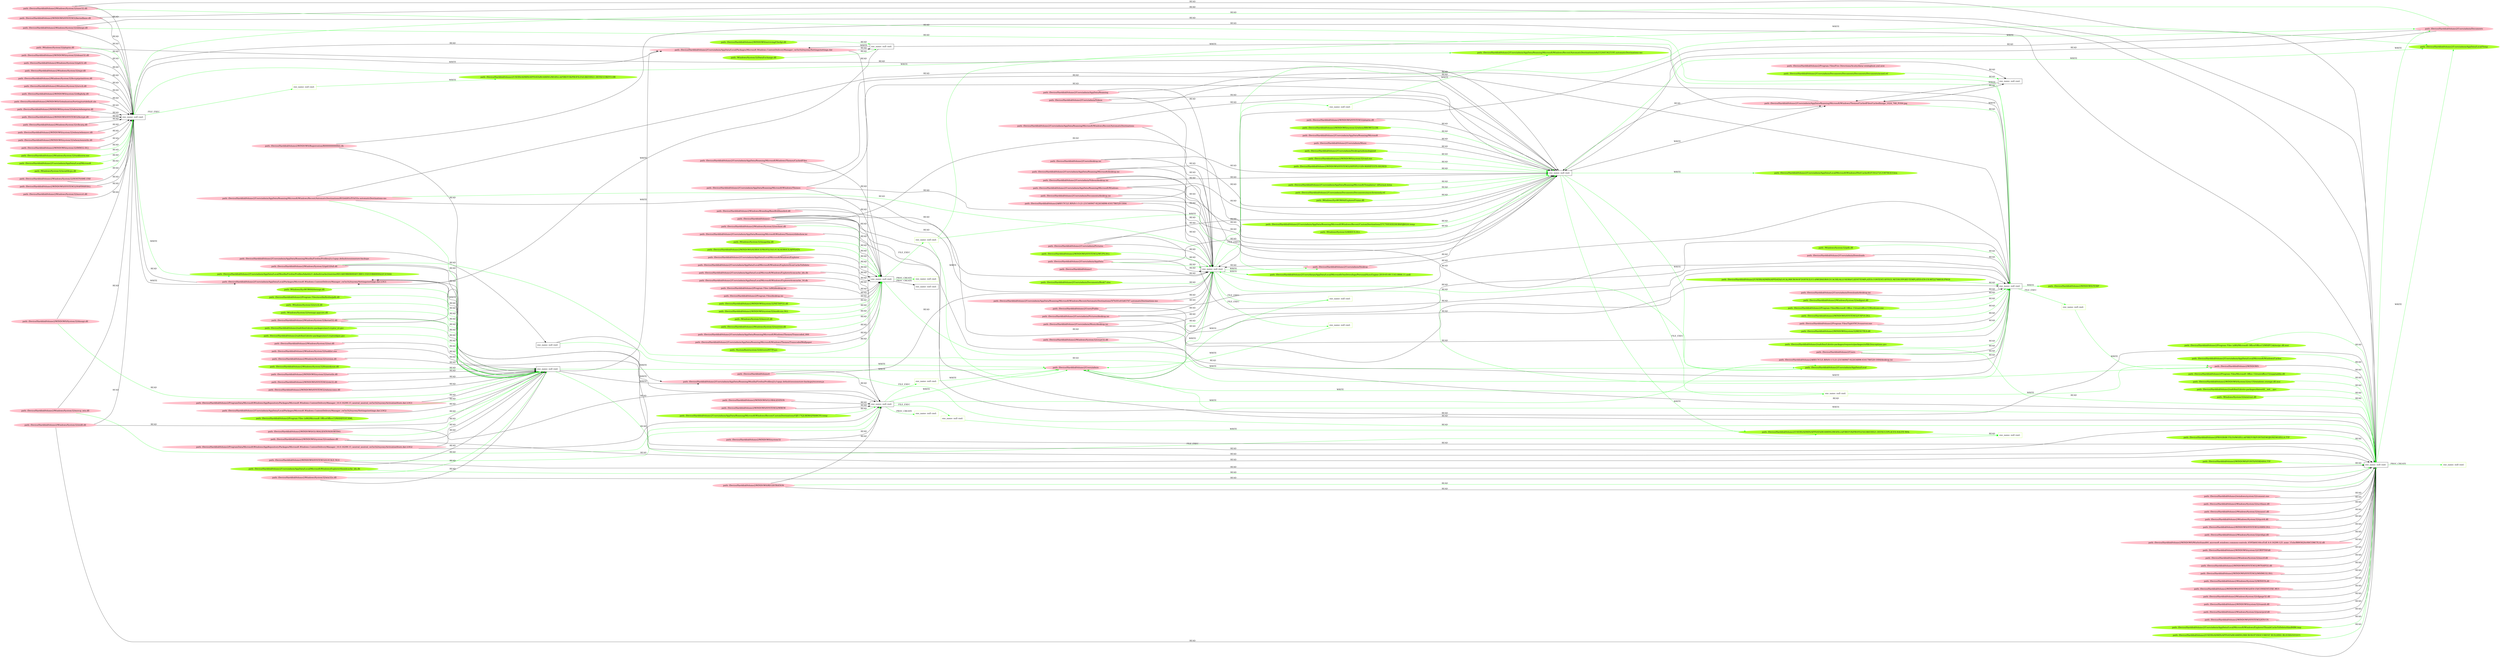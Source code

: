 digraph {
	rankdir=LR
	115 [label="exe_name: null cmd: " color=black shape=box style=solid]
	366 [label="exe_name: null cmd: " color=greenyellow shape=box style=solid]
	115 -> 366 [label=FILE_EXEC color=green]
	117 [label="exe_name: null cmd: " color=black shape=box style=solid]
	379 [label="exe_name: null cmd: " color=greenyellow shape=box style=solid]
	117 -> 379 [label=FILE_EXEC color=green]
	97 [label="exe_name: null cmd: " color=black shape=box style=solid]
	400 [label="exe_name: null cmd: " color=greenyellow shape=box style=solid]
	97 -> 400 [label=FILE_EXEC color=green]
	98 [label="exe_name: null cmd: " color=black shape=box style=solid]
	405 [label="exe_name: null cmd: " color=greenyellow shape=box style=solid]
	98 -> 405 [label=FILE_EXEC color=green]
	98 [label="exe_name: null cmd: " color=black shape=box style=solid]
	412 [label="exe_name: null cmd: " color=greenyellow shape=box style=solid]
	98 -> 412 [label=FILE_EXEC color=green]
	0 [label="exe_name: null cmd: " color=black shape=box style=solid]
	440 [label="exe_name: null cmd: " color=greenyellow shape=box style=solid]
	0 -> 440 [label=FILE_EXEC color=green]
	100 [label="exe_name: null cmd: " color=black shape=box style=solid]
	448 [label="exe_name: null cmd: " color=greenyellow shape=box style=solid]
	100 -> 448 [label=FILE_EXEC color=green]
	100 [label="exe_name: null cmd: " color=black shape=box style=solid]
	453 [label="exe_name: null cmd: " color=greenyellow shape=box style=solid]
	100 -> 453 [label=FILE_EXEC color=green]
	100 [label="exe_name: null cmd: " color=black shape=box style=solid]
	458 [label="exe_name: null cmd: " color=greenyellow shape=box style=solid]
	100 -> 458 [label=FILE_EXEC color=green]
	101 [label="exe_name: null cmd: " color=black shape=box style=solid]
	478 [label="exe_name: null cmd: " color=greenyellow shape=box style=solid]
	101 -> 478 [label=FILE_EXEC color=green]
	94 [label="path: /Device/HarddiskVolume2/Users/admin/AppData/Roaming/Mozilla/Firefox/Profiles/j1y1apqs.default/sessionstore-backups" color=pink shape=oval style=filled]
	128 [label="exe_name: null cmd: " color=black shape=box style=solid]
	94 -> 128 [label=READ color=black]
	128 [label="exe_name: null cmd: " color=black shape=box style=solid]
	323 [label="path: /Device/HarddiskVolume2/Users/admin/AppData/Roaming/Mozilla/Firefox/Profiles/j1y1apqs.default/sessionstore-backups/recovery.js" color=pink shape=oval style=filled]
	128 -> 323 [label=WRITE color=black]
	97 [label="exe_name: null cmd: " color=black shape=box style=solid]
	323 [label="path: /Device/HarddiskVolume2/Users/admin/AppData/Roaming/Mozilla/Firefox/Profiles/j1y1apqs.default/sessionstore-backups/recovery.js" color=pink shape=oval style=filled]
	97 -> 323 [label=WRITE color=black]
	113 [label="exe_name: null cmd: " color=black shape=box style=solid]
	303 [label="path: /Device/HarddiskVolume2/Users/admin/AppData/Roaming/Microsoft/Windows/Themes/CachedFiles/CachedImage_1024_768_POS4.jpg" color=pink shape=oval style=filled]
	113 -> 303 [label=WRITE color=black]
	76 [label="path: /Device/HarddiskVolume2/Program Files/Five Directions/Acuity/data/.winlogbeat.yml.new" color=pink shape=oval style=filled]
	113 [label="exe_name: null cmd: " color=black shape=box style=solid]
	76 -> 113 [label=READ color=black]
	303 [label="path: /Device/HarddiskVolume2/Users/admin/AppData/Roaming/Microsoft/Windows/Themes/CachedFiles/CachedImage_1024_768_POS4.jpg" color=pink shape=oval style=filled]
	113 [label="exe_name: null cmd: " color=black shape=box style=solid]
	303 -> 113 [label=READ color=black]
	83 [label="path: /Device/HarddiskVolume2/Users/admin/AppData/Roaming/Microsoft/Windows/Themes/Transcoded_000" color=pink shape=oval style=filled]
	0 [label="exe_name: null cmd: " color=black shape=box style=solid]
	83 -> 0 [label=READ color=black]
	34 [label="path: /Device/HarddiskVolume2/Users/admin/AppData/Roaming/Microsoft/Windows/Themes/TranscodedWallpaper" color=pink shape=oval style=filled]
	0 [label="exe_name: null cmd: " color=black shape=box style=solid]
	34 -> 0 [label=READ color=black]
	326 [label="path: /Device/HarddiskVolume2/Users/admin/AppData/Roaming/Microsoft/Windows/Themes" color=pink shape=oval style=filled]
	0 [label="exe_name: null cmd: " color=black shape=box style=solid]
	326 -> 0 [label=READ color=black]
	239 [label="path: /Device/HarddiskVolume2" color=pink shape=oval style=filled]
	100 [label="exe_name: null cmd: " color=black shape=box style=solid]
	239 -> 100 [label=READ color=black]
	202 [label="path: /Device/HarddiskVolume2/Users/desktop.ini" color=pink shape=oval style=filled]
	100 [label="exe_name: null cmd: " color=black shape=box style=solid]
	202 -> 100 [label=READ color=black]
	193 [label="path: /Device/HarddiskVolume2/Users/admin/AppData" color=pink shape=oval style=filled]
	100 [label="exe_name: null cmd: " color=black shape=box style=solid]
	193 -> 100 [label=READ color=black]
	298 [label="path: /Device/HarddiskVolume2/Users/admin" color=pink shape=oval style=filled]
	100 [label="exe_name: null cmd: " color=black shape=box style=solid]
	298 -> 100 [label=READ color=black]
	253 [label="path: /Device/HarddiskVolume2/Users/admin/AppData/Roaming/Microsoft/desktop.ini" color=pink shape=oval style=filled]
	100 [label="exe_name: null cmd: " color=black shape=box style=solid]
	253 -> 100 [label=READ color=black]
	290 [label="path: /Device/HarddiskVolume2/Users/admin/AppData/Roaming" color=pink shape=oval style=filled]
	100 [label="exe_name: null cmd: " color=black shape=box style=solid]
	290 -> 100 [label=READ color=black]
	259 [label="path: /Device/HarddiskVolume2/Users/admin/AppData/Roaming/Microsoft/Windows" color=pink shape=oval style=filled]
	100 [label="exe_name: null cmd: " color=black shape=box style=solid]
	259 -> 100 [label=READ color=black]
	326 [label="path: /Device/HarddiskVolume2/Users/admin/AppData/Roaming/Microsoft/Windows/Themes" color=pink shape=oval style=filled]
	100 [label="exe_name: null cmd: " color=black shape=box style=solid]
	326 -> 100 [label=READ color=black]
	239 [label="path: /Device/HarddiskVolume2" color=pink shape=oval style=filled]
	0 [label="exe_name: null cmd: " color=black shape=box style=solid]
	239 -> 0 [label=READ color=black]
	284 [label="path: /Device/HarddiskVolume2/Windows/Branding/BaseBrd/basebrd.dll" color=pink shape=oval style=filled]
	0 [label="exe_name: null cmd: " color=black shape=box style=solid]
	284 -> 0 [label=READ color=black]
	205 [label="path: /Device/HarddiskVolume2/$RECYCLE.BIN/S-1-5-21-231540947-922634896-4161786520-1004" color=pink shape=oval style=filled]
	100 [label="exe_name: null cmd: " color=black shape=box style=solid]
	205 -> 100 [label=READ color=black]
	284 [label="path: /Device/HarddiskVolume2/Windows/Branding/BaseBrd/basebrd.dll" color=pink shape=oval style=filled]
	100 [label="exe_name: null cmd: " color=black shape=box style=solid]
	284 -> 100 [label=READ color=black]
	295 [label="path: /Device/HarddiskVolume2/Users/admin/AppData/Roaming/Microsoft/Windows/Themes/slideshow.ini" color=pink shape=oval style=filled]
	0 [label="exe_name: null cmd: " color=black shape=box style=solid]
	295 -> 0 [label=READ color=black]
	208 [label="path: /Device/HarddiskVolume2/Users/admin/AppData/Roaming/Microsoft/Windows/Recent/AutomaticDestinations" color=pink shape=oval style=filled]
	100 [label="exe_name: null cmd: " color=black shape=box style=solid]
	208 -> 100 [label=READ color=black]
	350 [label="path: /Device/HarddiskVolume2/Users/admin/AppData/Roaming/Microsoft/Windows/Recent/AutomaticDestinations/5f7b5f1e01b83767.automaticDestinations-ms" color=pink shape=oval style=filled]
	100 [label="exe_name: null cmd: " color=black shape=box style=solid]
	350 -> 100 [label=READ color=black]
	239 [label="path: /Device/HarddiskVolume2" color=pink shape=oval style=filled]
	101 [label="exe_name: null cmd: " color=black shape=box style=solid]
	239 -> 101 [label=READ color=black]
	273 [label="path: /Device/HarddiskVolume2/Users" color=pink shape=oval style=filled]
	101 [label="exe_name: null cmd: " color=black shape=box style=solid]
	273 -> 101 [label=READ color=black]
	290 [label="path: /Device/HarddiskVolume2/Users/admin/AppData/Roaming" color=pink shape=oval style=filled]
	101 [label="exe_name: null cmd: " color=black shape=box style=solid]
	290 -> 101 [label=READ color=black]
	246 [label="path: /Device/HarddiskVolume2/$RECYCLE.BIN/S-1-5-21-231540947-922634896-4161786520-1004/desktop.ini" color=pink shape=oval style=filled]
	101 [label="exe_name: null cmd: " color=black shape=box style=solid]
	246 -> 101 [label=READ color=black]
	256 [label="path: /Device/HarddiskVolume2/Users/Public" color=pink shape=oval style=filled]
	101 [label="exe_name: null cmd: " color=black shape=box style=solid]
	256 -> 101 [label=READ color=black]
	196 [label="path: /Device/HarddiskVolume2/Users/admin/AppData/Roaming/Microsoft/Windows/Recent/AutomaticDestinations/f01b4d95cf55d32a.automaticDestinations-ms" color=pink shape=oval style=filled]
	101 [label="exe_name: null cmd: " color=black shape=box style=solid]
	196 -> 101 [label=READ color=black]
	216 [label="path: /Device/HarddiskVolume2/Users/admin/Downloads" color=pink shape=oval style=filled]
	101 [label="exe_name: null cmd: " color=black shape=box style=solid]
	216 -> 101 [label=READ color=black]
	201 [label="path: /Device/HarddiskVolume2/Users/admin/Downloads/desktop.ini" color=pink shape=oval style=filled]
	101 [label="exe_name: null cmd: " color=black shape=box style=solid]
	201 -> 101 [label=READ color=black]
	158 [label="path: /Device/HarddiskVolume2/Users/admin/Videos" color=pink shape=oval style=filled]
	101 [label="exe_name: null cmd: " color=black shape=box style=solid]
	158 -> 101 [label=READ color=black]
	262 [label="path: /Device/HarddiskVolume2/Users/admin/Videos/desktop.ini" color=pink shape=oval style=filled]
	101 [label="exe_name: null cmd: " color=black shape=box style=solid]
	262 -> 101 [label=READ color=black]
	221 [label="path: /Device/HarddiskVolume2/Users/admin/Music/desktop.ini" color=pink shape=oval style=filled]
	101 [label="exe_name: null cmd: " color=black shape=box style=solid]
	221 -> 101 [label=READ color=black]
	182 [label="path: /Device/HarddiskVolume2/Users/admin/Pictures" color=pink shape=oval style=filled]
	101 [label="exe_name: null cmd: " color=black shape=box style=solid]
	182 -> 101 [label=READ color=black]
	314 [label="path: /Device/HarddiskVolume2/Users/admin/Pictures/desktop.ini" color=pink shape=oval style=filled]
	101 [label="exe_name: null cmd: " color=black shape=box style=solid]
	314 -> 101 [label=READ color=black]
	336 [label="path: /Device/HarddiskVolume2/Program Files/TightVNC/tvnserver.exe" color=pink shape=oval style=filled]
	101 [label="exe_name: null cmd: " color=black shape=box style=solid]
	336 -> 101 [label=READ color=black]
	350 [label="path: /Device/HarddiskVolume2/Users/admin/AppData/Roaming/Microsoft/Windows/Recent/AutomaticDestinations/5f7b5f1e01b83767.automaticDestinations-ms" color=pink shape=oval style=filled]
	101 [label="exe_name: null cmd: " color=black shape=box style=solid]
	350 -> 101 [label=READ color=black]
	101 [label="exe_name: null cmd: " color=black shape=box style=solid]
	303 [label="path: /Device/HarddiskVolume2/Users/admin/AppData/Roaming/Microsoft/Windows/Themes/CachedFiles/CachedImage_1024_768_POS4.jpg" color=pink shape=oval style=filled]
	101 -> 303 [label=WRITE color=black]
	7 [label="path: /Device/HarddiskVolume2/WINDOWS/SYSTEM32/ploptin.dll" color=pink shape=oval style=filled]
	117 [label="exe_name: null cmd: " color=black shape=box style=solid]
	7 -> 117 [label=READ color=black]
	110 [label="path: /Windows/System32/ploptin.dll" color=pink shape=oval style=filled]
	115 [label="exe_name: null cmd: " color=black shape=box style=solid]
	110 -> 115 [label=READ color=green]
	110 [label="path: /Windows/System32/ploptin.dll" color=pink shape=oval style=filled]
	117 [label="exe_name: null cmd: " color=black shape=box style=solid]
	110 -> 117 [label=READ color=black]
	239 [label="path: /Device/HarddiskVolume2" color=pink shape=oval style=filled]
	98 [label="exe_name: null cmd: " color=black shape=box style=solid]
	239 -> 98 [label=READ color=black]
	353 [label="path: /Device/HarddiskVolume4" color=pink shape=oval style=filled]
	98 [label="exe_name: null cmd: " color=black shape=box style=solid]
	353 -> 98 [label=READ color=black]
	174 [label="path: /Device/HarddiskVolume2/WINDOWS/system32" color=pink shape=oval style=filled]
	98 [label="exe_name: null cmd: " color=black shape=box style=solid]
	174 -> 98 [label=READ color=black]
	31 [label="path: /Device/HarddiskVolume2/Windows/System32/HOSTNAME.EXE" color=pink shape=oval style=filled]
	115 [label="exe_name: null cmd: " color=black shape=box style=solid]
	31 -> 115 [label=READ color=black]
	67 [label="path: /Device/HarddiskVolume2/WINDOWS/SYSTEM32/NAPINSP.DLL" color=pink shape=oval style=filled]
	115 [label="exe_name: null cmd: " color=black shape=box style=solid]
	67 -> 115 [label=READ color=black]
	188 [label="path: /Device/HarddiskVolume2/WINDOWS/SYSTEM32/kernelbase.dll" color=pink shape=oval style=filled]
	115 [label="exe_name: null cmd: " color=black shape=box style=solid]
	188 -> 115 [label=READ color=black]
	231 [label="path: /Device/HarddiskVolume2/WINDOWS/SYSTEM32/LOCALE.NLS" color=pink shape=oval style=filled]
	97 [label="exe_name: null cmd: " color=black shape=box style=solid]
	231 -> 97 [label=READ color=black]
	235 [label="path: /Device/HarddiskVolume2/Windows/System32/kernel32.dll" color=pink shape=oval style=filled]
	97 [label="exe_name: null cmd: " color=black shape=box style=solid]
	235 -> 97 [label=READ color=black]
	318 [label="path: /Device/HarddiskVolume2/Windows/System32/msvcrt.dll" color=pink shape=oval style=filled]
	115 [label="exe_name: null cmd: " color=black shape=box style=solid]
	318 -> 115 [label=READ color=black]
	340 [label="path: /Device/HarddiskVolume2/Windows/System32/ntdll.dll" color=pink shape=oval style=filled]
	97 [label="exe_name: null cmd: " color=black shape=box style=solid]
	340 -> 97 [label=READ color=black]
	53 [label="path: /Device/HarddiskVolume2/WINDOWS/System32/dnsapi.dll" color=pink shape=oval style=filled]
	97 [label="exe_name: null cmd: " color=black shape=box style=solid]
	53 -> 97 [label=READ color=green]
	53 [label="path: /Device/HarddiskVolume2/WINDOWS/System32/dnsapi.dll" color=pink shape=oval style=filled]
	115 [label="exe_name: null cmd: " color=black shape=box style=solid]
	53 -> 115 [label=READ color=black]
	60 [label="path: /Device/HarddiskVolume2/Windows/System32/nsi.dll" color=pink shape=oval style=filled]
	97 [label="exe_name: null cmd: " color=black shape=box style=solid]
	60 -> 97 [label=READ color=black]
	91 [label="path: /Device/HarddiskVolume2/WINDOWS/GLOBALIZATION" color=pink shape=oval style=filled]
	98 [label="exe_name: null cmd: " color=black shape=box style=solid]
	91 -> 98 [label=READ color=black]
	109 [label="path: /Device/HarddiskVolume2/WINDOWS/GLOBALIZATION/SORTING" color=pink shape=oval style=filled]
	98 [label="exe_name: null cmd: " color=black shape=box style=solid]
	109 -> 98 [label=READ color=black]
	332 [label="path: /Device/HarddiskVolume2/WINDOWS/REGISTRATION" color=pink shape=oval style=filled]
	98 [label="exe_name: null cmd: " color=black shape=box style=solid]
	332 -> 98 [label=READ color=black]
	111 [label="path: /Device/HarddiskVolume2/WINDOWS/SYSTEM32/WBEM" color=pink shape=oval style=filled]
	98 [label="exe_name: null cmd: " color=black shape=box style=solid]
	111 -> 98 [label=READ color=black]
	37 [label="path: /Device/HarddiskVolume2/Windows/System32/tasklist.exe" color=pink shape=oval style=filled]
	97 [label="exe_name: null cmd: " color=black shape=box style=solid]
	37 -> 97 [label=READ color=black]
	340 [label="path: /Device/HarddiskVolume2/Windows/System32/ntdll.dll" color=pink shape=oval style=filled]
	115 [label="exe_name: null cmd: " color=black shape=box style=solid]
	340 -> 115 [label=READ color=black]
	265 [label="path: /Device/HarddiskVolume2/Windows/System32/user32.dll" color=pink shape=oval style=filled]
	115 [label="exe_name: null cmd: " color=black shape=box style=solid]
	265 -> 115 [label=READ color=black]
	16 [label="path: /Device/HarddiskVolume2/WINDOWS/system32/oleaut32.dll" color=pink shape=oval style=filled]
	115 [label="exe_name: null cmd: " color=black shape=box style=solid]
	16 -> 115 [label=READ color=black]
	237 [label="path: /Device/HarddiskVolume2/Windows/System32/msvcp_win.dll" color=pink shape=oval style=filled]
	115 [label="exe_name: null cmd: " color=black shape=box style=solid]
	237 -> 115 [label=READ color=black]
	267 [label="path: /Device/HarddiskVolume2/Windows/System32/gdi32full.dll" color=pink shape=oval style=filled]
	97 [label="exe_name: null cmd: " color=black shape=box style=solid]
	267 -> 97 [label=READ color=black]
	330 [label="path: /Device/HarddiskVolume2/Windows/System32/win32u.dll" color=pink shape=oval style=filled]
	97 [label="exe_name: null cmd: " color=black shape=box style=solid]
	330 -> 97 [label=READ color=black]
	339 [label="path: /Device/HarddiskVolume2/Windows/System32/gdi32.dll" color=pink shape=oval style=filled]
	115 [label="exe_name: null cmd: " color=black shape=box style=solid]
	339 -> 115 [label=READ color=black]
	36 [label="path: /Device/HarddiskVolume2/Windows/System32/mpr.dll" color=pink shape=oval style=filled]
	115 [label="exe_name: null cmd: " color=black shape=box style=solid]
	36 -> 115 [label=READ color=black]
	79 [label="path: /Device/HarddiskVolume2/Windows/System32/version.dll" color=pink shape=oval style=filled]
	97 [label="exe_name: null cmd: " color=black shape=box style=solid]
	79 -> 97 [label=READ color=black]
	233 [label="path: /Device/HarddiskVolume2/WINDOWS/system32/combase.dll" color=pink shape=oval style=filled]
	97 [label="exe_name: null cmd: " color=black shape=box style=solid]
	233 -> 97 [label=READ color=black]
	251 [label="path: /Device/HarddiskVolume2/Windows/System32/shlwapi.dll" color=pink shape=oval style=filled]
	115 [label="exe_name: null cmd: " color=black shape=box style=solid]
	251 -> 115 [label=READ color=black]
	251 [label="path: /Device/HarddiskVolume2/Windows/System32/shlwapi.dll" color=pink shape=oval style=filled]
	101 [label="exe_name: null cmd: " color=black shape=box style=solid]
	251 -> 101 [label=READ color=green]
	334 [label="path: /Device/HarddiskVolume2/Windows/System32/bcryptprimitives.dll" color=pink shape=oval style=filled]
	115 [label="exe_name: null cmd: " color=black shape=box style=solid]
	334 -> 115 [label=READ color=black]
	397 [label="path: /Device/HarddiskVolume2/Windows/System32/framedynos.dll" color=greenyellow shape=oval style=filled]
	97 [label="exe_name: null cmd: " color=black shape=box style=solid]
	397 -> 97 [label=READ color=green]
	89 [label="path: /Device/HarddiskVolume2/WINDOWS/system32/netutils.dll" color=pink shape=oval style=filled]
	97 [label="exe_name: null cmd: " color=black shape=box style=solid]
	89 -> 97 [label=READ color=black]
	147 [label="path: /Device/HarddiskVolume2/Windows/System32/srvcli.dll" color=pink shape=oval style=filled]
	115 [label="exe_name: null cmd: " color=black shape=box style=solid]
	147 -> 115 [label=READ color=black]
	51 [label="path: /Device/HarddiskVolume2/WINDOWS/system32/dbghelp.dll" color=pink shape=oval style=filled]
	115 [label="exe_name: null cmd: " color=black shape=box style=solid]
	51 -> 115 [label=READ color=black]
	162 [label="path: /Device/HarddiskVolume2/WINDOWS/Globalization/Sorting/sortdefault.nls" color=pink shape=oval style=filled]
	115 [label="exe_name: null cmd: " color=black shape=box style=solid]
	162 -> 115 [label=READ color=black]
	357 [label="path: /Device/HarddiskVolume2/WINDOWS/SYSTEM32/ole32.dll" color=pink shape=oval style=filled]
	97 [label="exe_name: null cmd: " color=black shape=box style=solid]
	357 -> 97 [label=READ color=black]
	5 [label="path: /Device/HarddiskVolume2/WINDOWS/system32/wbem/wbemprox.dll" color=pink shape=oval style=filled]
	115 [label="exe_name: null cmd: " color=black shape=box style=solid]
	5 -> 115 [label=READ color=black]
	33 [label="path: /Device/HarddiskVolume2/WINDOWS/SYSTEM32/bcrypt.dll" color=pink shape=oval style=filled]
	115 [label="exe_name: null cmd: " color=black shape=box style=solid]
	33 -> 115 [label=READ color=black]
	55 [label="path: /Device/HarddiskVolume2/Windows/System32/clbcatq.dll" color=pink shape=oval style=filled]
	115 [label="exe_name: null cmd: " color=black shape=box style=solid]
	55 -> 115 [label=READ color=black]
	56 [label="path: /Device/HarddiskVolume2/WINDOWS/SYSTEM32/wbemcomn.dll" color=pink shape=oval style=filled]
	97 [label="exe_name: null cmd: " color=black shape=box style=solid]
	56 -> 97 [label=READ color=black]
	269 [label="path: /Device/HarddiskVolume2/WINDOWS/Registration/R00000000000d.clb" color=pink shape=oval style=filled]
	97 [label="exe_name: null cmd: " color=black shape=box style=solid]
	269 -> 97 [label=READ color=black]
	12 [label="path: /Device/HarddiskVolume2/WINDOWS/system32/wbem/wbemsvc.dll" color=pink shape=oval style=filled]
	115 [label="exe_name: null cmd: " color=black shape=box style=solid]
	12 -> 115 [label=READ color=black]
	8 [label="path: /Device/HarddiskVolume2/WINDOWS/system32/wbem/wmiutils.dll" color=pink shape=oval style=filled]
	115 [label="exe_name: null cmd: " color=black shape=box style=solid]
	8 -> 115 [label=READ color=black]
	156 [label="path: /Device/HarddiskVolume2/WINDOWS/system32/IMM32.DLL" color=pink shape=oval style=filled]
	115 [label="exe_name: null cmd: " color=black shape=box style=solid]
	156 -> 115 [label=READ color=black]
	156 [label="path: /Device/HarddiskVolume2/WINDOWS/system32/IMM32.DLL" color=pink shape=oval style=filled]
	115 [label="exe_name: null cmd: " color=black shape=box style=solid]
	156 -> 115 [label=READ color=green]
	349 [label="path: /Device/HarddiskVolume2/ProgramData/Microsoft/Windows/AppRepository/Packages/Microsoft.Windows.ContentDeliveryManager_10.0.16299.15_neutral_neutral_cw5n1h2txyewy/ActivationStore.dat.LOG1" color=pink shape=oval style=filled]
	97 [label="exe_name: null cmd: " color=black shape=box style=solid]
	349 -> 97 [label=READ color=green]
	349 [label="path: /Device/HarddiskVolume2/ProgramData/Microsoft/Windows/AppRepository/Packages/Microsoft.Windows.ContentDeliveryManager_10.0.16299.15_neutral_neutral_cw5n1h2txyewy/ActivationStore.dat.LOG1" color=pink shape=oval style=filled]
	97 [label="exe_name: null cmd: " color=black shape=box style=solid]
	349 -> 97 [label=READ color=black]
	97 [label="exe_name: null cmd: " color=black shape=box style=solid]
	224 [label="path: /Device/HarddiskVolume2/Users/admin/AppData/Local/Packages/Microsoft.Windows.ContentDeliveryManager_cw5n1h2txyewy/Settings/settings.dat.LOG1" color=pink shape=oval style=filled]
	97 -> 224 [label=WRITE color=black]
	176 [label="path: /Device/HarddiskVolume2/ProgramData/Microsoft/Windows/AppRepository/Packages/Microsoft.Windows.ContentDeliveryManager_10.0.16299.15_neutral_neutral_cw5n1h2txyewy/ActivationStore.dat.LOG2" color=pink shape=oval style=filled]
	97 [label="exe_name: null cmd: " color=black shape=box style=solid]
	176 -> 97 [label=READ color=black]
	224 [label="path: /Device/HarddiskVolume2/Users/admin/AppData/Local/Packages/Microsoft.Windows.ContentDeliveryManager_cw5n1h2txyewy/Settings/settings.dat.LOG1" color=pink shape=oval style=filled]
	97 [label="exe_name: null cmd: " color=black shape=box style=solid]
	224 -> 97 [label=READ color=black]
	97 [label="exe_name: null cmd: " color=black shape=box style=solid]
	163 [label="path: /Device/HarddiskVolume2/Users/admin/AppData/Local/Packages/Microsoft.Windows.ContentDeliveryManager_cw5n1h2txyewy/Settings/settings.dat" color=pink shape=oval style=filled]
	97 -> 163 [label=WRITE color=black]
	249 [label="path: /Device/HarddiskVolume2/Users/admin/AppData/Local/Packages/Microsoft.Windows.ContentDeliveryManager_cw5n1h2txyewy/Settings/settings.dat.LOG2" color=pink shape=oval style=filled]
	97 [label="exe_name: null cmd: " color=black shape=box style=solid]
	249 -> 97 [label=READ color=black]
	115 [label="exe_name: null cmd: " color=black shape=box style=solid]
	224 [label="path: /Device/HarddiskVolume2/Users/admin/AppData/Local/Packages/Microsoft.Windows.ContentDeliveryManager_cw5n1h2txyewy/Settings/settings.dat.LOG1" color=pink shape=oval style=filled]
	115 -> 224 [label=WRITE color=black]
	224 [label="path: /Device/HarddiskVolume2/Users/admin/AppData/Local/Packages/Microsoft.Windows.ContentDeliveryManager_cw5n1h2txyewy/Settings/settings.dat.LOG1" color=pink shape=oval style=filled]
	115 [label="exe_name: null cmd: " color=black shape=box style=solid]
	224 -> 115 [label=READ color=black]
	115 [label="exe_name: null cmd: " color=black shape=box style=solid]
	163 [label="path: /Device/HarddiskVolume2/Users/admin/AppData/Local/Packages/Microsoft.Windows.ContentDeliveryManager_cw5n1h2txyewy/Settings/settings.dat" color=pink shape=oval style=filled]
	115 -> 163 [label=WRITE color=black]
	163 [label="path: /Device/HarddiskVolume2/Users/admin/AppData/Local/Packages/Microsoft.Windows.ContentDeliveryManager_cw5n1h2txyewy/Settings/settings.dat" color=pink shape=oval style=filled]
	115 [label="exe_name: null cmd: " color=black shape=box style=solid]
	163 -> 115 [label=READ color=black]
	98 [label="exe_name: null cmd: " color=black shape=box style=solid]
	224 [label="path: /Device/HarddiskVolume2/Users/admin/AppData/Local/Packages/Microsoft.Windows.ContentDeliveryManager_cw5n1h2txyewy/Settings/settings.dat.LOG1" color=pink shape=oval style=filled]
	98 -> 224 [label=WRITE color=black]
	176 [label="path: /Device/HarddiskVolume2/ProgramData/Microsoft/Windows/AppRepository/Packages/Microsoft.Windows.ContentDeliveryManager_10.0.16299.15_neutral_neutral_cw5n1h2txyewy/ActivationStore.dat.LOG2" color=pink shape=oval style=filled]
	98 [label="exe_name: null cmd: " color=black shape=box style=solid]
	176 -> 98 [label=READ color=black]
	163 [label="path: /Device/HarddiskVolume2/Users/admin/AppData/Local/Packages/Microsoft.Windows.ContentDeliveryManager_cw5n1h2txyewy/Settings/settings.dat" color=pink shape=oval style=filled]
	98 [label="exe_name: null cmd: " color=black shape=box style=solid]
	163 -> 98 [label=READ color=black]
	475 [label="path: /Device/HarddiskVolume2/WINDOWS/system32/RESUTILS.dll" color=greenyellow shape=oval style=filled]
	101 [label="exe_name: null cmd: " color=black shape=box style=solid]
	475 -> 101 [label=READ color=green]
	385 [label="path: /Device/HarddiskVolume2/WINDOWS/system32/wbem/BROWCLI.Dll" color=greenyellow shape=oval style=filled]
	117 [label="exe_name: null cmd: " color=black shape=box style=solid]
	385 -> 117 [label=READ color=green]
	353 [label="path: /Device/HarddiskVolume4" color=pink shape=oval style=filled]
	100 [label="exe_name: null cmd: " color=black shape=box style=solid]
	353 -> 100 [label=READ color=black]
	276 [label="path: /Device/HarddiskVolume1" color=pink shape=oval style=filled]
	100 [label="exe_name: null cmd: " color=black shape=box style=solid]
	276 -> 100 [label=READ color=black]
	116 [label="exe_name: null cmd: " color=black shape=box style=solid]
	224 [label="path: /Device/HarddiskVolume2/Users/admin/AppData/Local/Packages/Microsoft.Windows.ContentDeliveryManager_cw5n1h2txyewy/Settings/settings.dat.LOG1" color=pink shape=oval style=filled]
	116 -> 224 [label=WRITE color=black]
	116 [label="exe_name: null cmd: " color=black shape=box style=solid]
	163 [label="path: /Device/HarddiskVolume2/Users/admin/AppData/Local/Packages/Microsoft.Windows.ContentDeliveryManager_cw5n1h2txyewy/Settings/settings.dat" color=pink shape=oval style=filled]
	116 -> 163 [label=WRITE color=black]
	163 [label="path: /Device/HarddiskVolume2/Users/admin/AppData/Local/Packages/Microsoft.Windows.ContentDeliveryManager_cw5n1h2txyewy/Settings/settings.dat" color=pink shape=oval style=filled]
	116 [label="exe_name: null cmd: " color=black shape=box style=solid]
	163 -> 116 [label=READ color=black]
	256 [label="path: /Device/HarddiskVolume2/Users/Public" color=pink shape=oval style=filled]
	100 [label="exe_name: null cmd: " color=black shape=box style=solid]
	256 -> 100 [label=READ color=black]
	277 [label="path: /Device/HarddiskVolume2/Users/admin/Desktop" color=pink shape=oval style=filled]
	100 [label="exe_name: null cmd: " color=black shape=box style=solid]
	277 -> 100 [label=READ color=black]
	158 [label="path: /Device/HarddiskVolume2/Users/admin/Videos" color=pink shape=oval style=filled]
	100 [label="exe_name: null cmd: " color=black shape=box style=solid]
	158 -> 100 [label=READ color=black]
	262 [label="path: /Device/HarddiskVolume2/Users/admin/Videos/desktop.ini" color=pink shape=oval style=filled]
	100 [label="exe_name: null cmd: " color=black shape=box style=solid]
	262 -> 100 [label=READ color=black]
	221 [label="path: /Device/HarddiskVolume2/Users/admin/Music/desktop.ini" color=pink shape=oval style=filled]
	100 [label="exe_name: null cmd: " color=black shape=box style=solid]
	221 -> 100 [label=READ color=black]
	182 [label="path: /Device/HarddiskVolume2/Users/admin/Pictures" color=pink shape=oval style=filled]
	100 [label="exe_name: null cmd: " color=black shape=box style=solid]
	182 -> 100 [label=READ color=black]
	314 [label="path: /Device/HarddiskVolume2/Users/admin/Pictures/desktop.ini" color=pink shape=oval style=filled]
	100 [label="exe_name: null cmd: " color=black shape=box style=solid]
	314 -> 100 [label=READ color=black]
	217 [label="path: /Device/HarddiskVolume2/Users/admin/Documents" color=pink shape=oval style=filled]
	100 [label="exe_name: null cmd: " color=black shape=box style=solid]
	217 -> 100 [label=READ color=black]
	279 [label="path: /Device/HarddiskVolume2/Users/admin/Documents/desktop.ini" color=pink shape=oval style=filled]
	100 [label="exe_name: null cmd: " color=black shape=box style=solid]
	279 -> 100 [label=READ color=black]
	134 [label="path: /Device/HarddiskVolume2/windows/system32/consent.exe" color=pink shape=oval style=filled]
	99 [label="exe_name: null cmd: " color=black shape=box style=solid]
	134 -> 99 [label=READ color=black]
	188 [label="path: /Device/HarddiskVolume2/WINDOWS/SYSTEM32/kernelbase.dll" color=pink shape=oval style=filled]
	99 [label="exe_name: null cmd: " color=black shape=box style=solid]
	188 -> 99 [label=READ color=black]
	235 [label="path: /Device/HarddiskVolume2/Windows/System32/kernel32.dll" color=pink shape=oval style=filled]
	97 [label="exe_name: null cmd: " color=black shape=box style=solid]
	235 -> 97 [label=READ color=green]
	235 [label="path: /Device/HarddiskVolume2/Windows/System32/kernel32.dll" color=pink shape=oval style=filled]
	99 [label="exe_name: null cmd: " color=black shape=box style=solid]
	235 -> 99 [label=READ color=black]
	340 [label="path: /Device/HarddiskVolume2/Windows/System32/ntdll.dll" color=pink shape=oval style=filled]
	99 [label="exe_name: null cmd: " color=black shape=box style=solid]
	340 -> 99 [label=READ color=black]
	231 [label="path: /Device/HarddiskVolume2/WINDOWS/SYSTEM32/LOCALE.NLS" color=pink shape=oval style=filled]
	99 [label="exe_name: null cmd: " color=black shape=box style=solid]
	231 -> 99 [label=READ color=black]
	265 [label="path: /Device/HarddiskVolume2/Windows/System32/user32.dll" color=pink shape=oval style=filled]
	101 [label="exe_name: null cmd: " color=black shape=box style=solid]
	265 -> 101 [label=READ color=green]
	265 [label="path: /Device/HarddiskVolume2/Windows/System32/user32.dll" color=pink shape=oval style=filled]
	99 [label="exe_name: null cmd: " color=black shape=box style=solid]
	265 -> 99 [label=READ color=black]
	267 [label="path: /Device/HarddiskVolume2/Windows/System32/gdi32full.dll" color=pink shape=oval style=filled]
	99 [label="exe_name: null cmd: " color=black shape=box style=solid]
	267 -> 99 [label=READ color=black]
	320 [label="path: /Device/HarddiskVolume2/Windows/System32/ucrtbase.dll" color=pink shape=oval style=filled]
	99 [label="exe_name: null cmd: " color=black shape=box style=solid]
	320 -> 99 [label=READ color=black]
	330 [label="path: /Device/HarddiskVolume2/Windows/System32/win32u.dll" color=pink shape=oval style=filled]
	99 [label="exe_name: null cmd: " color=black shape=box style=solid]
	330 -> 99 [label=READ color=black]
	146 [label="path: /Device/HarddiskVolume2/Windows/System32/msasn1.dll" color=pink shape=oval style=filled]
	99 [label="exe_name: null cmd: " color=black shape=box style=solid]
	146 -> 99 [label=READ color=black]
	52 [label="path: /Device/HarddiskVolume2/Windows/System32/crypt32.dll" color=pink shape=oval style=filled]
	99 [label="exe_name: null cmd: " color=black shape=box style=solid]
	52 -> 99 [label=READ color=black]
	192 [label="path: /Device/HarddiskVolume2/Windows/System32/rpcrt4.dll" color=pink shape=oval style=filled]
	99 [label="exe_name: null cmd: " color=black shape=box style=solid]
	192 -> 99 [label=READ color=black]
	233 [label="path: /Device/HarddiskVolume2/WINDOWS/system32/combase.dll" color=pink shape=oval style=filled]
	99 [label="exe_name: null cmd: " color=black shape=box style=solid]
	233 -> 99 [label=READ color=black]
	150 [label="path: /Device/HarddiskVolume2/WINDOWS/SYSTEM32/AMSI.DLL" color=pink shape=oval style=filled]
	99 [label="exe_name: null cmd: " color=black shape=box style=solid]
	150 -> 99 [label=READ color=black]
	107 [label="path: /Device/HarddiskVolume2/Windows/System32/profapi.dll" color=pink shape=oval style=filled]
	99 [label="exe_name: null cmd: " color=black shape=box style=solid]
	107 -> 99 [label=READ color=black]
	171 [label="path: /Device/HarddiskVolume2/Windows/System32/sechost.dll" color=pink shape=oval style=filled]
	99 [label="exe_name: null cmd: " color=black shape=box style=solid]
	171 -> 99 [label=READ color=black]
	13 [label="path: /Device/HarddiskVolume2/WINDOWS/WinSxS/amd64_microsoft.windows.common-controls_6595b64144ccf1df_6.0.16299.125_none_15cbcf8893620c09/COMCTL32.dll" color=pink shape=oval style=filled]
	99 [label="exe_name: null cmd: " color=black shape=box style=solid]
	13 -> 99 [label=READ color=black]
	15 [label="path: /Device/HarddiskVolume2/WINDOWS/system32/CRYPTSP.dll" color=pink shape=oval style=filled]
	99 [label="exe_name: null cmd: " color=black shape=box style=solid]
	15 -> 99 [label=READ color=black]
	17 [label="path: /Device/HarddiskVolume2/Windows/System32/msctf.dll" color=pink shape=oval style=filled]
	99 [label="exe_name: null cmd: " color=black shape=box style=solid]
	17 -> 99 [label=READ color=black]
	30 [label="path: /Device/HarddiskVolume2/WINDOWS/SYSTEM32/WTSAPI32.dll" color=pink shape=oval style=filled]
	99 [label="exe_name: null cmd: " color=black shape=box style=solid]
	30 -> 99 [label=READ color=black]
	39 [label="path: /Device/HarddiskVolume2/WINDOWS/SYSTEM32/MSIMG32.DLL" color=pink shape=oval style=filled]
	99 [label="exe_name: null cmd: " color=black shape=box style=solid]
	39 -> 99 [label=READ color=black]
	344 [label="path: /Device/HarddiskVolume2/Windows/System32/WINSTA.dll" color=pink shape=oval style=filled]
	99 [label="exe_name: null cmd: " color=black shape=box style=solid]
	344 -> 99 [label=READ color=black]
	20 [label="path: /Device/HarddiskVolume2/WINDOWS/SYSTEM32/EN-US/CONSENT.EXE.MUI" color=pink shape=oval style=filled]
	99 [label="exe_name: null cmd: " color=black shape=box style=solid]
	20 -> 99 [label=READ color=black]
	54 [label="path: /Device/HarddiskVolume2/Windows/System32/cfgmgr32.dll" color=pink shape=oval style=filled]
	99 [label="exe_name: null cmd: " color=black shape=box style=solid]
	54 -> 99 [label=READ color=black]
	251 [label="path: /Device/HarddiskVolume2/Windows/System32/shlwapi.dll" color=pink shape=oval style=filled]
	99 [label="exe_name: null cmd: " color=black shape=box style=solid]
	251 -> 99 [label=READ color=black]
	42 [label="path: /Device/HarddiskVolume2/WINDOWS/system32/rsaenh.dll" color=pink shape=oval style=filled]
	99 [label="exe_name: null cmd: " color=black shape=box style=solid]
	42 -> 99 [label=READ color=black]
	153 [label="path: /Device/HarddiskVolume2/Windows/System32/powrprof.dll" color=pink shape=oval style=filled]
	99 [label="exe_name: null cmd: " color=black shape=box style=solid]
	153 -> 99 [label=READ color=black]
	269 [label="path: /Device/HarddiskVolume2/WINDOWS/Registration/R00000000000d.clb" color=pink shape=oval style=filled]
	99 [label="exe_name: null cmd: " color=black shape=box style=solid]
	269 -> 99 [label=READ color=black]
	116 [label="exe_name: null cmd: " color=black shape=box style=solid]
	303 [label="path: /Device/HarddiskVolume2/Users/admin/AppData/Roaming/Microsoft/Windows/Themes/CachedFiles/CachedImage_1024_768_POS4.jpg" color=pink shape=oval style=filled]
	116 -> 303 [label=WRITE color=black]
	239 [label="path: /Device/HarddiskVolume2" color=pink shape=oval style=filled]
	99 [label="exe_name: null cmd: " color=black shape=box style=solid]
	239 -> 99 [label=READ color=black]
	174 [label="path: /Device/HarddiskVolume2/WINDOWS/system32" color=pink shape=oval style=filled]
	99 [label="exe_name: null cmd: " color=black shape=box style=solid]
	174 -> 99 [label=READ color=black]
	332 [label="path: /Device/HarddiskVolume2/WINDOWS/REGISTRATION" color=pink shape=oval style=filled]
	99 [label="exe_name: null cmd: " color=black shape=box style=solid]
	332 -> 99 [label=READ color=green]
	332 [label="path: /Device/HarddiskVolume2/WINDOWS/REGISTRATION" color=pink shape=oval style=filled]
	99 [label="exe_name: null cmd: " color=black shape=box style=solid]
	332 -> 99 [label=READ color=black]
	345 [label="path: /Device/HarddiskVolume2/WINDOWS" color=pink shape=oval style=filled]
	99 [label="exe_name: null cmd: " color=black shape=box style=solid]
	345 -> 99 [label=READ color=black]
	57 [label="path: /Device/HarddiskVolume2/WINDOWS/SYSTEM32/EN-US" color=pink shape=oval style=filled]
	99 [label="exe_name: null cmd: " color=black shape=box style=solid]
	57 -> 99 [label=READ color=black]
	361 [label="path: /Device/HarddiskVolume2/Windows/System32/taskhostw.exe" color=greenyellow shape=oval style=filled]
	115 [label="exe_name: null cmd: " color=black shape=box style=solid]
	361 -> 115 [label=READ color=green]
	267 [label="path: /Device/HarddiskVolume2/Windows/System32/gdi32full.dll" color=pink shape=oval style=filled]
	101 [label="exe_name: null cmd: " color=black shape=box style=solid]
	267 -> 101 [label=READ color=green]
	353 [label="path: /Device/HarddiskVolume4" color=pink shape=oval style=filled]
	99 [label="exe_name: null cmd: " color=black shape=box style=solid]
	353 -> 99 [label=READ color=green]
	239 [label="path: /Device/HarddiskVolume2" color=pink shape=oval style=filled]
	117 [label="exe_name: null cmd: " color=black shape=box style=solid]
	239 -> 117 [label=READ color=black]
	202 [label="path: /Device/HarddiskVolume2/Users/desktop.ini" color=pink shape=oval style=filled]
	117 [label="exe_name: null cmd: " color=black shape=box style=solid]
	202 -> 117 [label=READ color=black]
	193 [label="path: /Device/HarddiskVolume2/Users/admin/AppData" color=pink shape=oval style=filled]
	117 [label="exe_name: null cmd: " color=black shape=box style=solid]
	193 -> 117 [label=READ color=black]
	253 [label="path: /Device/HarddiskVolume2/Users/admin/AppData/Roaming/Microsoft/desktop.ini" color=pink shape=oval style=filled]
	117 [label="exe_name: null cmd: " color=black shape=box style=solid]
	253 -> 117 [label=READ color=black]
	212 [label="path: /Device/HarddiskVolume2/Users/admin/AppData/Roaming/Microsoft" color=pink shape=oval style=filled]
	117 [label="exe_name: null cmd: " color=black shape=box style=solid]
	212 -> 117 [label=READ color=black]
	259 [label="path: /Device/HarddiskVolume2/Users/admin/AppData/Roaming/Microsoft/Windows" color=pink shape=oval style=filled]
	117 [label="exe_name: null cmd: " color=black shape=box style=solid]
	259 -> 117 [label=READ color=black]
	326 [label="path: /Device/HarddiskVolume2/Users/admin/AppData/Roaming/Microsoft/Windows/Themes" color=pink shape=oval style=filled]
	117 [label="exe_name: null cmd: " color=black shape=box style=solid]
	326 -> 117 [label=READ color=black]
	205 [label="path: /Device/HarddiskVolume2/$RECYCLE.BIN/S-1-5-21-231540947-922634896-4161786520-1004" color=pink shape=oval style=filled]
	117 [label="exe_name: null cmd: " color=black shape=box style=solid]
	205 -> 117 [label=READ color=black]
	286 [label="path: /Device/HarddiskVolume2/Users/admin/AppData/Roaming/Microsoft/Windows/Themes/CachedFiles" color=pink shape=oval style=filled]
	117 [label="exe_name: null cmd: " color=black shape=box style=solid]
	286 -> 117 [label=READ color=black]
	303 [label="path: /Device/HarddiskVolume2/Users/admin/AppData/Roaming/Microsoft/Windows/Themes/CachedFiles/CachedImage_1024_768_POS4.jpg" color=pink shape=oval style=filled]
	117 [label="exe_name: null cmd: " color=black shape=box style=solid]
	303 -> 117 [label=READ color=black]
	196 [label="path: /Device/HarddiskVolume2/Users/admin/AppData/Roaming/Microsoft/Windows/Recent/AutomaticDestinations/f01b4d95cf55d32a.automaticDestinations-ms" color=pink shape=oval style=filled]
	117 [label="exe_name: null cmd: " color=black shape=box style=solid]
	196 -> 117 [label=READ color=black]
	208 [label="path: /Device/HarddiskVolume2/Users/admin/AppData/Roaming/Microsoft/Windows/Recent/AutomaticDestinations" color=pink shape=oval style=filled]
	117 [label="exe_name: null cmd: " color=black shape=box style=solid]
	208 -> 117 [label=READ color=black]
	277 [label="path: /Device/HarddiskVolume2/Users/admin/Desktop" color=pink shape=oval style=filled]
	117 [label="exe_name: null cmd: " color=black shape=box style=solid]
	277 -> 117 [label=READ color=black]
	158 [label="path: /Device/HarddiskVolume2/Users/admin/Videos" color=pink shape=oval style=filled]
	117 [label="exe_name: null cmd: " color=black shape=box style=solid]
	158 -> 117 [label=READ color=black]
	262 [label="path: /Device/HarddiskVolume2/Users/admin/Videos/desktop.ini" color=pink shape=oval style=filled]
	117 [label="exe_name: null cmd: " color=black shape=box style=solid]
	262 -> 117 [label=READ color=black]
	181 [label="path: /Device/HarddiskVolume2/Users/admin/Music" color=pink shape=oval style=filled]
	117 [label="exe_name: null cmd: " color=black shape=box style=solid]
	181 -> 117 [label=READ color=black]
	182 [label="path: /Device/HarddiskVolume2/Users/admin/Pictures" color=pink shape=oval style=filled]
	117 [label="exe_name: null cmd: " color=black shape=box style=solid]
	182 -> 117 [label=READ color=black]
	217 [label="path: /Device/HarddiskVolume2/Users/admin/Documents" color=pink shape=oval style=filled]
	115 [label="exe_name: null cmd: " color=black shape=box style=solid]
	217 -> 115 [label=READ color=green]
	217 [label="path: /Device/HarddiskVolume2/Users/admin/Documents" color=pink shape=oval style=filled]
	117 [label="exe_name: null cmd: " color=black shape=box style=solid]
	217 -> 117 [label=READ color=black]
	279 [label="path: /Device/HarddiskVolume2/Users/admin/Documents/desktop.ini" color=pink shape=oval style=filled]
	117 [label="exe_name: null cmd: " color=black shape=box style=solid]
	279 -> 117 [label=READ color=black]
	117 [label="exe_name: null cmd: " color=black shape=box style=solid]
	303 [label="path: /Device/HarddiskVolume2/Users/admin/AppData/Roaming/Microsoft/Windows/Themes/CachedFiles/CachedImage_1024_768_POS4.jpg" color=pink shape=oval style=filled]
	117 -> 303 [label=WRITE color=black]
	81 [label="path: /Device/HarddiskVolume2/Users/admin/AppData/Local/Microsoft/Windows/Explorer" color=pink shape=oval style=filled]
	0 [label="exe_name: null cmd: " color=black shape=box style=solid]
	81 -> 0 [label=READ color=black]
	23 [label="path: /Device/HarddiskVolume2/Users/admin/AppData/Local/Microsoft/Windows/Explorer/IconCacheToDelete" color=pink shape=oval style=filled]
	0 [label="exe_name: null cmd: " color=black shape=box style=solid]
	23 -> 0 [label=READ color=black]
	65 [label="path: /Device/HarddiskVolume2/Users/admin/AppData/Local/Microsoft/Windows/Explorer/iconcache_idx.db" color=pink shape=oval style=filled]
	0 [label="exe_name: null cmd: " color=black shape=box style=solid]
	65 -> 0 [label=READ color=black]
	28 [label="path: /Device/HarddiskVolume2/Users/admin/AppData/Local/Microsoft/Windows/Explorer/iconcache_16.db" color=pink shape=oval style=filled]
	0 [label="exe_name: null cmd: " color=black shape=box style=solid]
	28 -> 0 [label=READ color=black]
	286 [label="path: /Device/HarddiskVolume2/Users/admin/AppData/Roaming/Microsoft/Windows/Themes/CachedFiles" color=pink shape=oval style=filled]
	0 [label="exe_name: null cmd: " color=black shape=box style=solid]
	286 -> 0 [label=READ color=black]
	392 [label="path: /Device/HarddiskVolume2/Users/admin/AppData/Local/Microsoft/Windows/Explorer/thumbcache_idx.db" color=greenyellow shape=oval style=filled]
	97 [label="exe_name: null cmd: " color=black shape=box style=solid]
	392 -> 97 [label=READ color=green]
	426 [label="path: /Device/HarddiskVolume2/Users/admin/AppData/Local/Microsoft/Windows/Explorer/ThumbCacheToDelete/thmB4B6.tmp" color=greenyellow shape=oval style=filled]
	99 [label="exe_name: null cmd: " color=black shape=box style=solid]
	426 -> 99 [label=READ color=green]
	392 [label="path: /Device/HarddiskVolume2/Users/admin/AppData/Local/Microsoft/Windows/Explorer/thumbcache_idx.db" color=greenyellow shape=oval style=filled]
	99 [label="exe_name: null cmd: " color=black shape=box style=solid]
	392 -> 99 [label=READ color=green]
	64 [label="path: /Device/HarddiskVolume2/Program Files (x86)/desktop.ini" color=pink shape=oval style=filled]
	0 [label="exe_name: null cmd: " color=black shape=box style=solid]
	64 -> 0 [label=READ color=black]
	82 [label="path: /Device/HarddiskVolume2/Program Files/desktop.ini" color=pink shape=oval style=filled]
	0 [label="exe_name: null cmd: " color=black shape=box style=solid]
	82 -> 0 [label=READ color=black]
	384 [label="path: /Device/HarddiskVolume2/Users/admin/Desktop/unhomologized" color=greenyellow shape=oval style=filled]
	117 [label="exe_name: null cmd: " color=black shape=box style=solid]
	384 -> 117 [label=READ color=green]
	0 [label="exe_name: null cmd: " color=black shape=box style=solid]
	1 [label="exe_name: null cmd: " color=black shape=box style=solid]
	0 -> 1 [label=PROC_CREATE color=black]
	273 [label="path: /Device/HarddiskVolume2/Users" color=pink shape=oval style=filled]
	101 [label="exe_name: null cmd: " color=black shape=box style=solid]
	273 -> 101 [label=READ color=green]
	109 [label="path: /Device/HarddiskVolume2/WINDOWS/GLOBALIZATION/SORTING" color=pink shape=oval style=filled]
	97 [label="exe_name: null cmd: " color=black shape=box style=solid]
	109 -> 97 [label=READ color=green]
	435 [label="path: /Device/HarddiskVolume2/WINDOWS/system32/NETAPI32.dll" color=greenyellow shape=oval style=filled]
	0 [label="exe_name: null cmd: " color=black shape=box style=solid]
	435 -> 0 [label=READ color=green]
	196 [label="path: /Device/HarddiskVolume2/Users/admin/AppData/Roaming/Microsoft/Windows/Recent/AutomaticDestinations/f01b4d95cf55d32a.automaticDestinations-ms" color=pink shape=oval style=filled]
	97 [label="exe_name: null cmd: " color=black shape=box style=solid]
	196 -> 97 [label=READ color=green]
	193 [label="path: /Device/HarddiskVolume2/Users/admin/AppData" color=pink shape=oval style=filled]
	100 [label="exe_name: null cmd: " color=black shape=box style=solid]
	193 -> 100 [label=READ color=green]
	373 [label="path: /Device/HarddiskVolume2/WINDOWS/system32/cmd.exe" color=greenyellow shape=oval style=filled]
	117 [label="exe_name: null cmd: " color=black shape=box style=solid]
	373 -> 117 [label=READ color=green]
	237 [label="path: /Device/HarddiskVolume2/Windows/System32/msvcp_win.dll" color=pink shape=oval style=filled]
	98 [label="exe_name: null cmd: " color=black shape=box style=solid]
	237 -> 98 [label=READ color=green]
	303 [label="path: /Device/HarddiskVolume2/Users/admin/AppData/Roaming/Microsoft/Windows/Themes/CachedFiles/CachedImage_1024_768_POS4.jpg" color=pink shape=oval style=filled]
	101 [label="exe_name: null cmd: " color=black shape=box style=solid]
	303 -> 101 [label=READ color=green]
	382 [label="path: /Device/HarddiskVolume2/Users/admin/AppData/Local" color=greenyellow shape=oval style=filled]
	100 [label="exe_name: null cmd: " color=black shape=box style=solid]
	382 -> 100 [label=READ color=green]
	371 [label="path: /Windows/System32/DataExchange.dll" color=greenyellow shape=oval style=filled]
	116 [label="exe_name: null cmd: " color=black shape=box style=solid]
	371 -> 116 [label=READ color=green]
	196 [label="path: /Device/HarddiskVolume2/Users/admin/AppData/Roaming/Microsoft/Windows/Recent/AutomaticDestinations/f01b4d95cf55d32a.automaticDestinations-ms" color=pink shape=oval style=filled]
	100 [label="exe_name: null cmd: " color=black shape=box style=solid]
	196 -> 100 [label=READ color=green]
	369 [label="path: /Device/HarddiskVolume2/Users/admin/AppData/Local/Microsoft" color=greenyellow shape=oval style=filled]
	115 [label="exe_name: null cmd: " color=black shape=box style=solid]
	369 -> 115 [label=READ color=green]
	430 [label="path: /Device/HarddiskVolume2/USERS/ADMIN/APPDATA/ROAMING/MICROSOFT/DOCUMENT BUILDING BLOCKS/1033/15" color=greenyellow shape=oval style=filled]
	99 [label="exe_name: null cmd: " color=black shape=box style=solid]
	430 -> 99 [label=READ color=green]
	469 [label="path: /Device/HarddiskVolume2/USERS/ADMIN/APPDATA/LOCAL/MICROSOFT/OFFICE/15.0/WEBSERVICECACHE/ALLUSERS/CLIENTTEMPLATES.CONTENT.OFFICE.NET/SUPPORT-TEMPLATES-EN-US-MT22746018.PNG0" color=greenyellow shape=oval style=filled]
	101 [label="exe_name: null cmd: " color=black shape=box style=solid]
	469 -> 101 [label=READ color=green]
	386 [label="path: /Device/HarddiskVolume2/WINDOWS/SYSTEM32/SPP/PLUGIN-MANIFESTS-SIGNED" color=greenyellow shape=oval style=filled]
	117 [label="exe_name: null cmd: " color=black shape=box style=solid]
	386 -> 117 [label=READ color=green]
	432 [label="path: /Device/HarddiskVolume2/Program Files (x86)/Microsoft Office/Office15/MSIPC/sk/msipc.dll.mui" color=greenyellow shape=oval style=filled]
	99 [label="exe_name: null cmd: " color=black shape=box style=solid]
	432 -> 99 [label=READ color=green]
	388 [label="path: /Device/HarddiskVolume2/Program Files (x86)/Microsoft Office/Office15/MANIFEST.XML" color=greenyellow shape=oval style=filled]
	97 [label="exe_name: null cmd: " color=black shape=box style=solid]
	388 -> 97 [label=READ color=green]
	375 [label="path: /Device/HarddiskVolume2/Users/admin/AppData/Roaming/Microsoft/Templates/~$Normal.dotm" color=greenyellow shape=oval style=filled]
	117 [label="exe_name: null cmd: " color=black shape=box style=solid]
	375 -> 117 [label=READ color=green]
	418 [label="path: /Device/HarddiskVolume2/Users/admin/AppData/Local/Microsoft/Windows/Caches" color=greenyellow shape=oval style=filled]
	99 [label="exe_name: null cmd: " color=black shape=box style=solid]
	418 -> 99 [label=READ color=green]
	171 [label="path: /Device/HarddiskVolume2/Windows/System32/sechost.dll" color=pink shape=oval style=filled]
	0 [label="exe_name: null cmd: " color=black shape=box style=solid]
	171 -> 0 [label=READ color=green]
	467 [label="path: /Device/HarddiskVolume2/Windows/System32/wdigest.dll" color=greenyellow shape=oval style=filled]
	101 [label="exe_name: null cmd: " color=black shape=box style=solid]
	467 -> 101 [label=READ color=green]
	452 [label="path: /Device/HarddiskVolume2/WINDOWS/SYSTEM32/WUPS.DLL" color=greenyellow shape=oval style=filled]
	100 [label="exe_name: null cmd: " color=black shape=box style=solid]
	452 -> 100 [label=READ color=green]
	445 [label="path: /Device/HarddiskVolume2/WINDOWS/system32/msdtcuiu.DLL" color=greenyellow shape=oval style=filled]
	0 [label="exe_name: null cmd: " color=black shape=box style=solid]
	445 -> 0 [label=READ color=green]
	421 [label="path: /Device/HarddiskVolume2/Program Files/Microsoft Office 15/root/office15/onpptaddin.dll" color=greenyellow shape=oval style=filled]
	99 [label="exe_name: null cmd: " color=black shape=box style=solid]
	421 -> 99 [label=READ color=green]
	466 [label="path: /Device/HarddiskVolume2/Program Files/Microsoft Office 15/root/office15/Wordconv.exe" color=greenyellow shape=oval style=filled]
	101 [label="exe_name: null cmd: " color=black shape=box style=solid]
	466 -> 101 [label=READ color=green]
	451 [label="path: /Device/HarddiskVolume2/Users/admin/Documents/Book7.xlsx" color=greenyellow shape=oval style=filled]
	100 [label="exe_name: null cmd: " color=black shape=box style=solid]
	451 -> 100 [label=READ color=green]
	359 [label="path: /Device/HarddiskVolume2/Users/admin/Documents/Documents/Documents/Documents/acned.rtf" color=greenyellow shape=oval style=filled]
	113 [label="exe_name: null cmd: " color=black shape=box style=solid]
	359 -> 113 [label=READ color=green]
	383 [label="path: /Device/HarddiskVolume2/Users/admin/Documents/Documents/asynchronously.rtf" color=greenyellow shape=oval style=filled]
	117 [label="exe_name: null cmd: " color=black shape=box style=solid]
	383 -> 117 [label=READ color=green]
	405 [label="exe_name: null cmd: " color=greenyellow shape=box style=solid]
	372 [label="path: /Device/HarddiskVolume2/USERS/ADMIN/APPDATA/ROAMING/MOZILLA/FIREFOX/PROFILES/LXKEHH21.DEFAULT/PLACES.SQLITE-WAL" color=greenyellow shape=oval style=filled]
	405 -> 372 [label=WRITE color=green]
	477 [label="path: /Device/HarddiskVolume2/salt/bin/Lib/site-packages/requests/packages/urllib3/exceptions.pyc" color=greenyellow shape=oval style=filled]
	101 [label="exe_name: null cmd: " color=black shape=box style=solid]
	477 -> 101 [label=READ color=green]
	365 [label="path: /Windows/System32/wow64cpu.dll" color=greenyellow shape=oval style=filled]
	115 [label="exe_name: null cmd: " color=black shape=box style=solid]
	365 -> 115 [label=READ color=green]
	390 [label="path: /Windows/SysWOW64/dwmapi.dll" color=greenyellow shape=oval style=filled]
	97 [label="exe_name: null cmd: " color=black shape=box style=solid]
	390 -> 97 [label=READ color=green]
	374 [label="path: /Windows/SysWOW64/ExplorerFrame.dll" color=greenyellow shape=oval style=filled]
	117 [label="exe_name: null cmd: " color=black shape=box style=solid]
	374 -> 117 [label=READ color=green]
	98 [label="exe_name: null cmd: " color=black shape=box style=solid]
	298 [label="path: /Device/HarddiskVolume2/Users/admin" color=pink shape=oval style=filled]
	98 -> 298 [label=WRITE color=green]
	52 [label="path: /Device/HarddiskVolume2/Windows/System32/crypt32.dll" color=pink shape=oval style=filled]
	100 [label="exe_name: null cmd: " color=black shape=box style=solid]
	52 -> 100 [label=READ color=green]
	101 [label="exe_name: null cmd: " color=black shape=box style=solid]
	474 [label="path: /Device/HarddiskVolume2/WINDOWS/TEMP" color=greenyellow shape=oval style=filled]
	101 -> 474 [label=WRITE color=green]
	470 [label="path: /Windows/System32/pdh.dll" color=greenyellow shape=oval style=filled]
	101 [label="exe_name: null cmd: " color=black shape=box style=solid]
	470 -> 101 [label=READ color=green]
	100 [label="exe_name: null cmd: " color=black shape=box style=solid]
	298 [label="path: /Device/HarddiskVolume2/Users/admin" color=pink shape=oval style=filled]
	100 -> 298 [label=WRITE color=green]
	97 [label="exe_name: null cmd: " color=black shape=box style=solid]
	298 [label="path: /Device/HarddiskVolume2/Users/admin" color=pink shape=oval style=filled]
	97 -> 298 [label=WRITE color=green]
	128 [label="exe_name: null cmd: " color=black shape=box style=solid]
	298 [label="path: /Device/HarddiskVolume2/Users/admin" color=pink shape=oval style=filled]
	128 -> 298 [label=WRITE color=green]
	370 [label="path: /Device/HarddiskVolume2/WINDOWS/servicing/CbsApi.dll" color=greenyellow shape=oval style=filled]
	116 [label="exe_name: null cmd: " color=black shape=box style=solid]
	370 -> 116 [label=READ color=green]
	231 [label="path: /Device/HarddiskVolume2/WINDOWS/SYSTEM32/LOCALE.NLS" color=pink shape=oval style=filled]
	98 [label="exe_name: null cmd: " color=black shape=box style=solid]
	231 -> 98 [label=READ color=green]
	379 [label="exe_name: null cmd: " color=greenyellow shape=box style=solid]
	298 [label="path: /Device/HarddiskVolume2/Users/admin" color=pink shape=oval style=filled]
	379 -> 298 [label=WRITE color=green]
	379 [label="exe_name: null cmd: " color=greenyellow shape=box style=solid]
	345 [label="path: /Device/HarddiskVolume2/WINDOWS" color=pink shape=oval style=filled]
	379 -> 345 [label=WRITE color=green]
	416 [label="path: /Device/HarddiskVolume2/WINDOWS/System32/en-US/windows.storage.dll.mui" color=greenyellow shape=oval style=filled]
	99 [label="exe_name: null cmd: " color=black shape=box style=solid]
	416 -> 99 [label=READ color=green]
	100 [label="exe_name: null cmd: " color=black shape=box style=solid]
	217 [label="path: /Device/HarddiskVolume2/Users/admin/Documents" color=pink shape=oval style=filled]
	100 -> 217 [label=WRITE color=green]
	376 [label="path: /Device/HarddiskVolume2/Users/admin/AppData/Roaming/Microsoft/Windows/Recent/CustomDestinations/57C7NYOER3HOB4NJK024.temp" color=greenyellow shape=oval style=filled]
	117 [label="exe_name: null cmd: " color=black shape=box style=solid]
	376 -> 117 [label=READ color=green]
	100 [label="exe_name: null cmd: " color=black shape=box style=solid]
	460 [label="path: /Device/HarddiskVolume2/Users/darpa/AppData/Local/Microsoft/OneDrive/logs/Personal/SyncEngine-2019-05-09.1143.8064.11.aodl" color=greenyellow shape=oval style=filled]
	100 -> 460 [label=WRITE color=green]
	99 [label="exe_name: null cmd: " color=black shape=box style=solid]
	217 [label="path: /Device/HarddiskVolume2/Users/admin/Documents" color=pink shape=oval style=filled]
	99 -> 217 [label=WRITE color=green]
	427 [label="path: /Device/HarddiskVolume2/salt/bin/Lib/site-packages/dateutil/__init__.pyc" color=greenyellow shape=oval style=filled]
	99 [label="exe_name: null cmd: " color=black shape=box style=solid]
	427 -> 99 [label=READ color=green]
	117 [label="exe_name: null cmd: " color=black shape=box style=solid]
	378 [label="path: /Device/HarddiskVolume2/Users/admin/AppData/Local/Temp" color=greenyellow shape=oval style=filled]
	117 -> 378 [label=WRITE color=green]
	100 [label="exe_name: null cmd: " color=black shape=box style=solid]
	277 [label="path: /Device/HarddiskVolume2/Users/admin/Desktop" color=pink shape=oval style=filled]
	100 -> 277 [label=WRITE color=green]
	391 [label="path: /Device/HarddiskVolume2/Program Files/mozilla/firefox/pdh.dll" color=greenyellow shape=oval style=filled]
	97 [label="exe_name: null cmd: " color=black shape=box style=solid]
	391 -> 97 [label=READ color=green]
	0 [label="exe_name: null cmd: " color=black shape=box style=solid]
	437 [label="exe_name: null cmd: " color=greenyellow shape=box style=solid]
	0 -> 437 [label=PROC_CREATE color=green]
	117 [label="exe_name: null cmd: " color=black shape=box style=solid]
	387 [label="path: /Device/HarddiskVolume2/Users/admin/AppData/Local/Microsoft/Windows/INetCache/IE/F35G272C/1M7IX3LY.htm" color=greenyellow shape=oval style=filled]
	117 -> 387 [label=WRITE color=green]
	98 [label="exe_name: null cmd: " color=black shape=box style=solid]
	411 [label="exe_name: null cmd: " color=greenyellow shape=box style=solid]
	98 -> 411 [label=PROC_CREATE color=green]
	117 [label="exe_name: null cmd: " color=black shape=box style=solid]
	372 [label="path: /Device/HarddiskVolume2/USERS/ADMIN/APPDATA/ROAMING/MOZILLA/FIREFOX/PROFILES/LXKEHH21.DEFAULT/PLACES.SQLITE-WAL" color=greenyellow shape=oval style=filled]
	117 -> 372 [label=WRITE color=green]
	408 [label="path: /Device/HarddiskVolume2/Users/admin/AppData/Roaming/Microsoft/Windows/Recent/CustomDestinations/OJE17EJLXKR6QFK68GYS.temp" color=greenyellow shape=oval style=filled]
	98 [label="exe_name: null cmd: " color=black shape=box style=solid]
	408 -> 98 [label=READ color=green]
	423 [label="path: /Windows/System32/wintrust.dll" color=greenyellow shape=oval style=filled]
	99 [label="exe_name: null cmd: " color=black shape=box style=solid]
	423 -> 99 [label=READ color=green]
	396 [label="path: /Windows/System32/srvcli.dll" color=greenyellow shape=oval style=filled]
	97 [label="exe_name: null cmd: " color=black shape=box style=solid]
	396 -> 97 [label=READ color=green]
	439 [label="path: /Windows/System32/msvcrt.dll" color=greenyellow shape=oval style=filled]
	0 [label="exe_name: null cmd: " color=black shape=box style=solid]
	439 -> 0 [label=READ color=green]
	478 [label="exe_name: null cmd: " color=greenyellow shape=box style=solid]
	345 [label="path: /Device/HarddiskVolume2/WINDOWS" color=pink shape=oval style=filled]
	478 -> 345 [label=WRITE color=green]
	395 [label="path: /Windows/System32/twinapi.appcore.dll" color=greenyellow shape=oval style=filled]
	97 [label="exe_name: null cmd: " color=black shape=box style=solid]
	395 -> 97 [label=READ color=green]
	100 [label="exe_name: null cmd: " color=black shape=box style=solid]
	345 [label="path: /Device/HarddiskVolume2/WINDOWS" color=pink shape=oval style=filled]
	100 -> 345 [label=WRITE color=green]
	99 [label="exe_name: null cmd: " color=black shape=box style=solid]
	417 [label="exe_name: null cmd: " color=greenyellow shape=box style=solid]
	99 -> 417 [label=PROC_CREATE color=green]
	394 [label="path: /Device/HarddiskVolume2/salt/bin/Lib/site-packages/asn1crypto/_iri.pyc" color=greenyellow shape=oval style=filled]
	97 [label="exe_name: null cmd: " color=black shape=box style=solid]
	394 -> 97 [label=READ color=green]
	436 [label="path: /Device/HarddiskVolume2/Windows/System32/userenv.dll" color=greenyellow shape=oval style=filled]
	0 [label="exe_name: null cmd: " color=black shape=box style=solid]
	436 -> 0 [label=READ color=green]
	444 [label="path: /SystemRoot/system32/drivers/HTTP.sys" color=greenyellow shape=oval style=filled]
	0 [label="exe_name: null cmd: " color=black shape=box style=solid]
	444 -> 0 [label=READ color=green]
	458 [label="exe_name: null cmd: " color=greenyellow shape=box style=solid]
	298 [label="path: /Device/HarddiskVolume2/Users/admin" color=pink shape=oval style=filled]
	458 -> 298 [label=WRITE color=green]
	99 [label="exe_name: null cmd: " color=black shape=box style=solid]
	298 [label="path: /Device/HarddiskVolume2/Users/admin" color=pink shape=oval style=filled]
	99 -> 298 [label=WRITE color=green]
	446 [label="path: /Windows/System32/imagehlp.dll" color=greenyellow shape=oval style=filled]
	0 [label="exe_name: null cmd: " color=black shape=box style=solid]
	446 -> 0 [label=READ color=green]
	99 [label="exe_name: null cmd: " color=black shape=box style=solid]
	378 [label="path: /Device/HarddiskVolume2/Users/admin/AppData/Local/Temp" color=greenyellow shape=oval style=filled]
	99 -> 378 [label=WRITE color=green]
	465 [label="path: /Device/HarddiskVolume2/WINDOWS/SYSTEM32/USP10.DLL" color=greenyellow shape=oval style=filled]
	101 [label="exe_name: null cmd: " color=black shape=box style=solid]
	465 -> 101 [label=READ color=green]
	420 [label="path: /Device/HarddiskVolume2/PROGRAM FILES/MOZILLA/FIREFOX/FONTS/EMOJIONEMOZILLA.TTF" color=greenyellow shape=oval style=filled]
	99 [label="exe_name: null cmd: " color=black shape=box style=solid]
	420 -> 99 [label=READ color=green]
	273 [label="path: /Device/HarddiskVolume2/Users" color=pink shape=oval style=filled]
	99 [label="exe_name: null cmd: " color=black shape=box style=solid]
	273 -> 99 [label=READ color=green]
	425 [label="path: /Device/HarddiskVolume2/WINDOWS/FONTS/VERDANA.TTF" color=greenyellow shape=oval style=filled]
	99 [label="exe_name: null cmd: " color=black shape=box style=solid]
	425 -> 99 [label=READ color=green]
	115 [label="exe_name: null cmd: " color=black shape=box style=solid]
	362 [label="path: /Device/HarddiskVolume2/Users/admin/AppData/Roaming/Microsoft/Windows/Recent/AutomaticDestinations/a4a5324453625195.automaticDestinations-ms" color=greenyellow shape=oval style=filled]
	115 -> 362 [label=WRITE color=green]
	438 [label="path: /Device/HarddiskVolume2/WINDOWS/SERVICEPROFILES/LOCALSERVICE/APPDATA" color=greenyellow shape=oval style=filled]
	0 [label="exe_name: null cmd: " color=black shape=box style=solid]
	438 -> 0 [label=READ color=green]
	117 [label="exe_name: null cmd: " color=black shape=box style=solid]
	382 [label="path: /Device/HarddiskVolume2/Users/admin/AppData/Local" color=greenyellow shape=oval style=filled]
	117 -> 382 [label=WRITE color=green]
	389 [label="path: /Device/HarddiskVolume2/salt/bin/Lib/site-packages/asn1crypto/algos.pyc" color=greenyellow shape=oval style=filled]
	97 [label="exe_name: null cmd: " color=black shape=box style=solid]
	389 -> 97 [label=READ color=green]
	453 [label="exe_name: null cmd: " color=greenyellow shape=box style=solid]
	362 [label="path: /Device/HarddiskVolume2/Users/admin/AppData/Roaming/Microsoft/Windows/Recent/AutomaticDestinations/a4a5324453625195.automaticDestinations-ms" color=greenyellow shape=oval style=filled]
	453 -> 362 [label=WRITE color=green]
	0 [label="exe_name: null cmd: " color=black shape=box style=solid]
	382 [label="path: /Device/HarddiskVolume2/Users/admin/AppData/Local" color=greenyellow shape=oval style=filled]
	0 -> 382 [label=WRITE color=green]
	366 [label="exe_name: null cmd: " color=greenyellow shape=box style=solid]
	367 [label="path: /Device/HarddiskVolume2/USERS/ADMIN/APPDATA/ROAMING/MOZILLA/FIREFOX/PROFILES/LXKEHH21.DEFAULT/KEY3.DB" color=greenyellow shape=oval style=filled]
	366 -> 367 [label=WRITE color=green]
	377 [label="path: /Windows/System32/KBDUS.DLL" color=greenyellow shape=oval style=filled]
	117 [label="exe_name: null cmd: " color=black shape=box style=solid]
	377 -> 117 [label=READ color=green]
	115 [label="exe_name: null cmd: " color=black shape=box style=solid]
	368 [label="path: /Device/HarddiskVolume2/Users/admin/AppData/Local/Mozilla/Firefox/Profiles/lxkehh21.default/cache2/entries/9D1A6E9B6969D4FCBB5135D1E866009A22C2C6AA" color=greenyellow shape=oval style=filled]
	115 -> 368 [label=WRITE color=green]
	98 [label="exe_name: null cmd: " color=black shape=box style=solid]
	382 [label="path: /Device/HarddiskVolume2/Users/admin/AppData/Local" color=greenyellow shape=oval style=filled]
	98 -> 382 [label=WRITE color=green]
	440 [label="exe_name: null cmd: " color=greenyellow shape=box style=solid]
	378 [label="path: /Device/HarddiskVolume2/Users/admin/AppData/Local/Temp" color=greenyellow shape=oval style=filled]
	440 -> 378 [label=WRITE color=green]
	440 [label="exe_name: null cmd: " color=greenyellow shape=box style=solid]
	298 [label="path: /Device/HarddiskVolume2/Users/admin" color=pink shape=oval style=filled]
	440 -> 298 [label=WRITE color=green]
	440 [label="exe_name: null cmd: " color=greenyellow shape=box style=solid]
	277 [label="path: /Device/HarddiskVolume2/Users/admin/Desktop" color=pink shape=oval style=filled]
	440 -> 277 [label=WRITE color=green]
	412 [label="exe_name: null cmd: " color=greenyellow shape=box style=solid]
	298 [label="path: /Device/HarddiskVolume2/Users/admin" color=pink shape=oval style=filled]
	412 -> 298 [label=WRITE color=green]
	448 [label="exe_name: null cmd: " color=greenyellow shape=box style=solid]
	298 [label="path: /Device/HarddiskVolume2/Users/admin" color=pink shape=oval style=filled]
	448 -> 298 [label=WRITE color=green]
	372 [label="path: /Device/HarddiskVolume2/USERS/ADMIN/APPDATA/ROAMING/MOZILLA/FIREFOX/PROFILES/LXKEHH21.DEFAULT/PLACES.SQLITE-WAL" color=greenyellow shape=oval style=filled]
	400 [label="exe_name: null cmd: " color=greenyellow shape=box style=solid]
	372 -> 400 [label=READ color=green]
}
